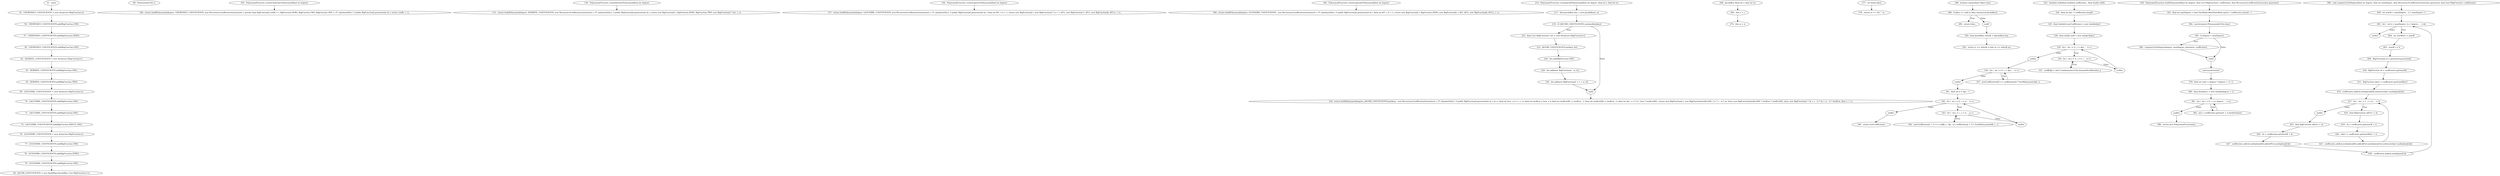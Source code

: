digraph PolynomialsUtils_CFG {
  // graph-vertices
  v1  [label="51:  static"];
  v2  [label="55:  CHEBYSHEV_COEFFICIENTS = new ArrayList<BigFraction>()"];
  v3  [label="56:  CHEBYSHEV_COEFFICIENTS.add(BigFraction.ONE)"];
  v4  [label="57:  CHEBYSHEV_COEFFICIENTS.add(BigFraction.ZERO)"];
  v5  [label="58:  CHEBYSHEV_COEFFICIENTS.add(BigFraction.ONE)"];
  v6  [label="62:  HERMITE_COEFFICIENTS = new ArrayList<BigFraction>()"];
  v7  [label="63:  HERMITE_COEFFICIENTS.add(BigFraction.ONE)"];
  v8  [label="65:  HERMITE_COEFFICIENTS.add(BigFraction.TWO)"];
  v9  [label="69:  LAGUERRE_COEFFICIENTS = new ArrayList<BigFraction>()"];
  v10  [label="70:  LAGUERRE_COEFFICIENTS.add(BigFraction.ONE)"];
  v11  [label="71:  LAGUERRE_COEFFICIENTS.add(BigFraction.ONE)"];
  v12  [label="72:  LAGUERRE_COEFFICIENTS.add(BigFraction.MINUS_ONE)"];
  v13  [label="76:  LEGENDRE_COEFFICIENTS = new ArrayList<BigFraction>()"];
  v14  [label="77:  LEGENDRE_COEFFICIENTS.add(BigFraction.ONE)"];
  v15  [label="78:  LEGENDRE_COEFFICIENTS.add(BigFraction.ZERO)"];
  v16  [label="79:  LEGENDRE_COEFFICIENTS.add(BigFraction.ONE)"];
  v17  [label="82:  JACOBI_COEFFICIENTS = new HashMap<JacobiKey, List<BigFraction>>()"];
  v18  [label="89:  PolynomialsUtils ()"];
  v19  [label="105:  PolynomialFunction createChebyshevPolynomial(final int degree)"];
  v20  [label="106:  return buildPolynomial(degree, CHEBYSHEV_COEFFICIENTS, new RecurrenceCoefficientsGenerator() { private final BigFraction[] coeffs = { BigFraction.ZERO, BigFraction.TWO, BigFraction.ONE }; /** {@inheritDoc} */ public BigFraction[] generate(int k) { return coeffs; } });"];
  v21  [label="130:  PolynomialFunction createHermitePolynomial(final int degree)"];
  v22  [label="131:  return buildPolynomial(degree, HERMITE_COEFFICIENTS, new RecurrenceCoefficientsGenerator() { /** {@inheritDoc} */ public BigFraction[] generate(int k) { return new BigFraction[] { BigFraction.ZERO, BigFraction.TWO, new BigFraction(2 * k)}; } });"];
  v23  [label="156:  PolynomialFunction createLaguerrePolynomial(final int degree)"];
  v24  [label="157:  return buildPolynomial(degree, LAGUERRE_COEFFICIENTS, new RecurrenceCoefficientsGenerator() { /** {@inheritDoc} */ public BigFraction[] generate(int k) { final int kP1 = k + 1; return new BigFraction[] { new BigFraction(2 * k + 1, kP1), new BigFraction(-1, kP1), new BigFraction(k, kP1)}; } });"];
  v25  [label="183:  PolynomialFunction createLegendrePolynomial(final int degree)"];
  v26  [label="184:  return buildPolynomial(degree, LEGENDRE_COEFFICIENTS,  new RecurrenceCoefficientsGenerator() { /** {@inheritDoc} */ public BigFraction[] generate(int k) { final int kP1 = k + 1; return new BigFraction[] { BigFraction.ZERO, new BigFraction(k + kP1, kP1), new BigFraction(k, kP1)}; } });"];
  v27  [label="214:  PolynomialFunction createJacobiPolynomial(final int degree, final int v, final int w)"];
  v28  [label="217:  final JacobiKey key = new JacobiKey(v, w)"];
  v29  [label="219:  if (!JACOBI_COEFFICIENTS.containsKey(key))"];
  v30  [label="222:  final List<BigFraction> list = new ArrayList<BigFraction>()"];
  v31  [label="223:  JACOBI_COEFFICIENTS.put(key, list)"];
  v32  [label="226:  list.add(BigFraction.ONE)"];
  v33  [label="229:  list.add(new BigFraction(v - w, 2))"];
  v34  [label="230:  list.add(new BigFraction(2 + v + w, 2))"];
  v35  [label="endif"];
  v36  [label="234:  return buildPolynomial(degree, JACOBI_COEFFICIENTS.get(key),  new RecurrenceCoefficientsGenerator() { /** {@inheritDoc} */ public BigFraction[] generate(int k) { k++; final int kvw  = k + v + w; final int twoKvw = kvw + k; final int twoKvwM1 = twoKvw - 1; final int twoKvwM2 = twoKvw - 2; final int den  = 2 * k *  kvw * twoKvwM2;  return new BigFraction[] { new BigFraction(twoKvwM1 * (v * v - w * w), den), new BigFraction(twoKvwM1 * twoKvw * twoKvwM2, den), new BigFraction(2 * (k + v - 1) * (k + w - 1) * twoKvw, den) }; } });"];
  v37  [label="268:  JacobiKey (final int v, final int w)"];
  v38  [label="269:  this.v = v"];
  v39  [label="270:  this.w = w"];
  v40  [label="277:  int hashCode()"];
  v41  [label="278:  return (v << 16) ^ w;"];
  v42  [label="286:  boolean equals(final Object key)"];
  v43  [label="288:  if ((key == null) || !(key instanceof JacobiKey))"];
  v44  [label="289:  return false;"];
  v45  [label="endif"];
  v46  [label="292:  final JacobiKey otherK = (JacobiKey) key"];
  v47  [label="293:  return (v == otherK.v) && (w == otherK.w);"];
  v48  [label="322:  double[] shift(final double[] coefficients,  final double shift)"];
  v49  [label="324:  final int dp1 = coefficients.length"];
  v50  [label="325:  final double[] newCoefficients = new double[dp1]"];
  v51  [label="328:  final int[][] coeff = new int[dp1][dp1]"];
  v52  [label="329:  for (  int i = 0 ; i < dp1 ;   i++)"];
  v55  [label="endfor"];
  v56  [label="330:  for (  int j = 0 ; j <= i ;   j++)"];
  v59  [label="endfor"];
  v60  [label="331:  coeff[i][j] = (int) CombinatoricsUtils.binomialCoefficient(i, j)"];
  v61  [label="336:  for (  int i = 0 ; i < dp1 ;   i++)"];
  v64  [label="endfor"];
  v65  [label="337:  newCoefficients[0] += coefficients[i] * FastMath.pow(shift, i)"];
  v66  [label="341:  final int d = dp1 - 1"];
  v67  [label="342:  for (  int i = 0 ; i < d ;   i++)"];
  v70  [label="endfor"];
  v71  [label="343:  for (  int j = i ; j < d ;   j++)"];
  v74  [label="endfor"];
  v75  [label="344:  newCoefficients[i + 1] += coeff[j + 1][j - i] * coefficients[j + 1] * FastMath.pow(shift, j - i)"];
  v76  [label="349:  return newCoefficients;"];
  v77  [label="359:  PolynomialFunction buildPolynomial(final int degree, final List<BigFraction> coefficients, final RecurrenceCoefficientsGenerator generator)"];
  v78  [label="363:  final int maxDegree = (int) FastMath.floor(FastMath.sqrt(2 * coefficients.size())) - 1"];
  v79  [label="364:  synchronized (PolynomialsUtils.class)"];
  v80  [label="365:  if (degree > maxDegree)"];
  v81  [label="366:  computeUpToDegree(degree, maxDegree, generator, coefficients)"];
  v82  [label="endif"];
  v83  [label="end-synchronized"];
  v84  [label="378:  final int start = degree * (degree + 1) / 2"];
  v85  [label="380:  final double[] a = new double[degree + 1]"];
  v86  [label="381:  for (  int i = 0 ; i <= degree ;   ++i)"];
  v89  [label="endfor"];
  v90  [label="382:  a[i] = coefficients.get(start + i).doubleValue()"];
  v91  [label="386:  return new PolynomialFunction(a);"];
  v92  [label="396:  void computeUpToDegree(final int degree, final int maxDegree, final RecurrenceCoefficientsGenerator generator, final List<BigFraction> coefficients)"];
  v93  [label="400:  int startK = (maxDegree - 1) * maxDegree / 2"];
  v94  [label="401:  for (  int k = maxDegree ; k < degree ;   ++k)"];
  v97  [label="endfor"];
  v98  [label="404:  int startKm1 = startK"];
  v99  [label="405:  startK += k"];
  v100  [label="408:  BigFraction[] ai = generator.generate(k)"];
  v101  [label="410:  BigFraction ck = coefficients.get(startK)"];
  v102  [label="411:  BigFraction ckm1 = coefficients.get(startKm1)"];
  v103  [label="414:  coefficients.add(ck.multiply(ai[0]).subtract(ckm1.multiply(ai[2])))"];
  v104  [label="417:  for (  int i = 1 ; i < k ;   ++i)"];
  v107  [label="endfor"];
  v108  [label="418:  final BigFraction ckPrev = ck"];
  v109  [label="419:  ck = coefficients.get(startK + i)"];
  v110  [label="420:  ckm1 = coefficients.get(startKm1 + i)"];
  v111  [label="421:  coefficients.add(ck.multiply(ai[0]).add(ckPrev.multiply(ai[1])).subtract(ckm1.multiply(ai[2])))"];
  v112  [label="425:  final BigFraction ckPrev = ck"];
  v113  [label="426:  ck = coefficients.get(startK + k)"];
  v114  [label="427:  coefficients.add(ck.multiply(ai[0]).add(ckPrev.multiply(ai[1])))"];
  v115  [label="430:  coefficients.add(ck.multiply(ai[1]))"];
  // graph-edges
  v1 -> v2;
  v2 -> v3;
  v3 -> v4;
  v4 -> v5;
  v5 -> v6;
  v6 -> v7;
  v7 -> v8;
  v8 -> v9;
  v9 -> v10;
  v10 -> v11;
  v11 -> v12;
  v12 -> v13;
  v13 -> v14;
  v14 -> v15;
  v15 -> v16;
  v16 -> v17;
  v19 -> v20;
  v21 -> v22;
  v23 -> v24;
  v25 -> v26;
  v27 -> v28;
  v28 -> v29;
  v29 -> v30  [label="True"];
  v30 -> v31;
  v31 -> v32;
  v32 -> v33;
  v33 -> v34;
  v34 -> v35;
  v29 -> v35  [label="False"];
  v35 -> v36;
  v37 -> v38;
  v38 -> v39;
  v40 -> v41;
  v42 -> v43;
  v43 -> v44  [label="True"];
  v43 -> v45  [label="False"];
  v45 -> v46;
  v46 -> v47;
  v48 -> v49;
  v49 -> v50;
  v50 -> v51;
  v51 -> v52;
  v52 -> v55  [label="False"];
  v52 -> v56  [label="True"];
  v56 -> v59  [label="False"];
  v56 -> v60  [label="True"];
  v60 -> v56;
  v59 -> v52;
  v55 -> v61;
  v61 -> v64  [label="False"];
  v61 -> v65  [label="True"];
  v65 -> v61;
  v64 -> v66;
  v66 -> v67;
  v67 -> v70  [label="False"];
  v67 -> v71  [label="True"];
  v71 -> v74  [label="False"];
  v71 -> v75  [label="True"];
  v75 -> v71;
  v74 -> v67;
  v70 -> v76;
  v77 -> v78;
  v78 -> v79;
  v79 -> v80;
  v80 -> v81  [label="True"];
  v81 -> v82;
  v80 -> v82  [label="False"];
  v82 -> v83;
  v83 -> v84;
  v84 -> v85;
  v85 -> v86;
  v86 -> v89  [label="False"];
  v86 -> v90  [label="True"];
  v90 -> v86;
  v89 -> v91;
  v92 -> v93;
  v93 -> v94;
  v94 -> v97  [label="False"];
  v94 -> v98  [label="True"];
  v98 -> v99;
  v99 -> v100;
  v100 -> v101;
  v101 -> v102;
  v102 -> v103;
  v103 -> v104;
  v104 -> v107  [label="False"];
  v104 -> v108  [label="True"];
  v108 -> v109;
  v109 -> v110;
  v110 -> v111;
  v111 -> v104;
  v107 -> v112;
  v112 -> v113;
  v113 -> v114;
  v114 -> v115;
  v115 -> v94;
  // end-of-graph
}
